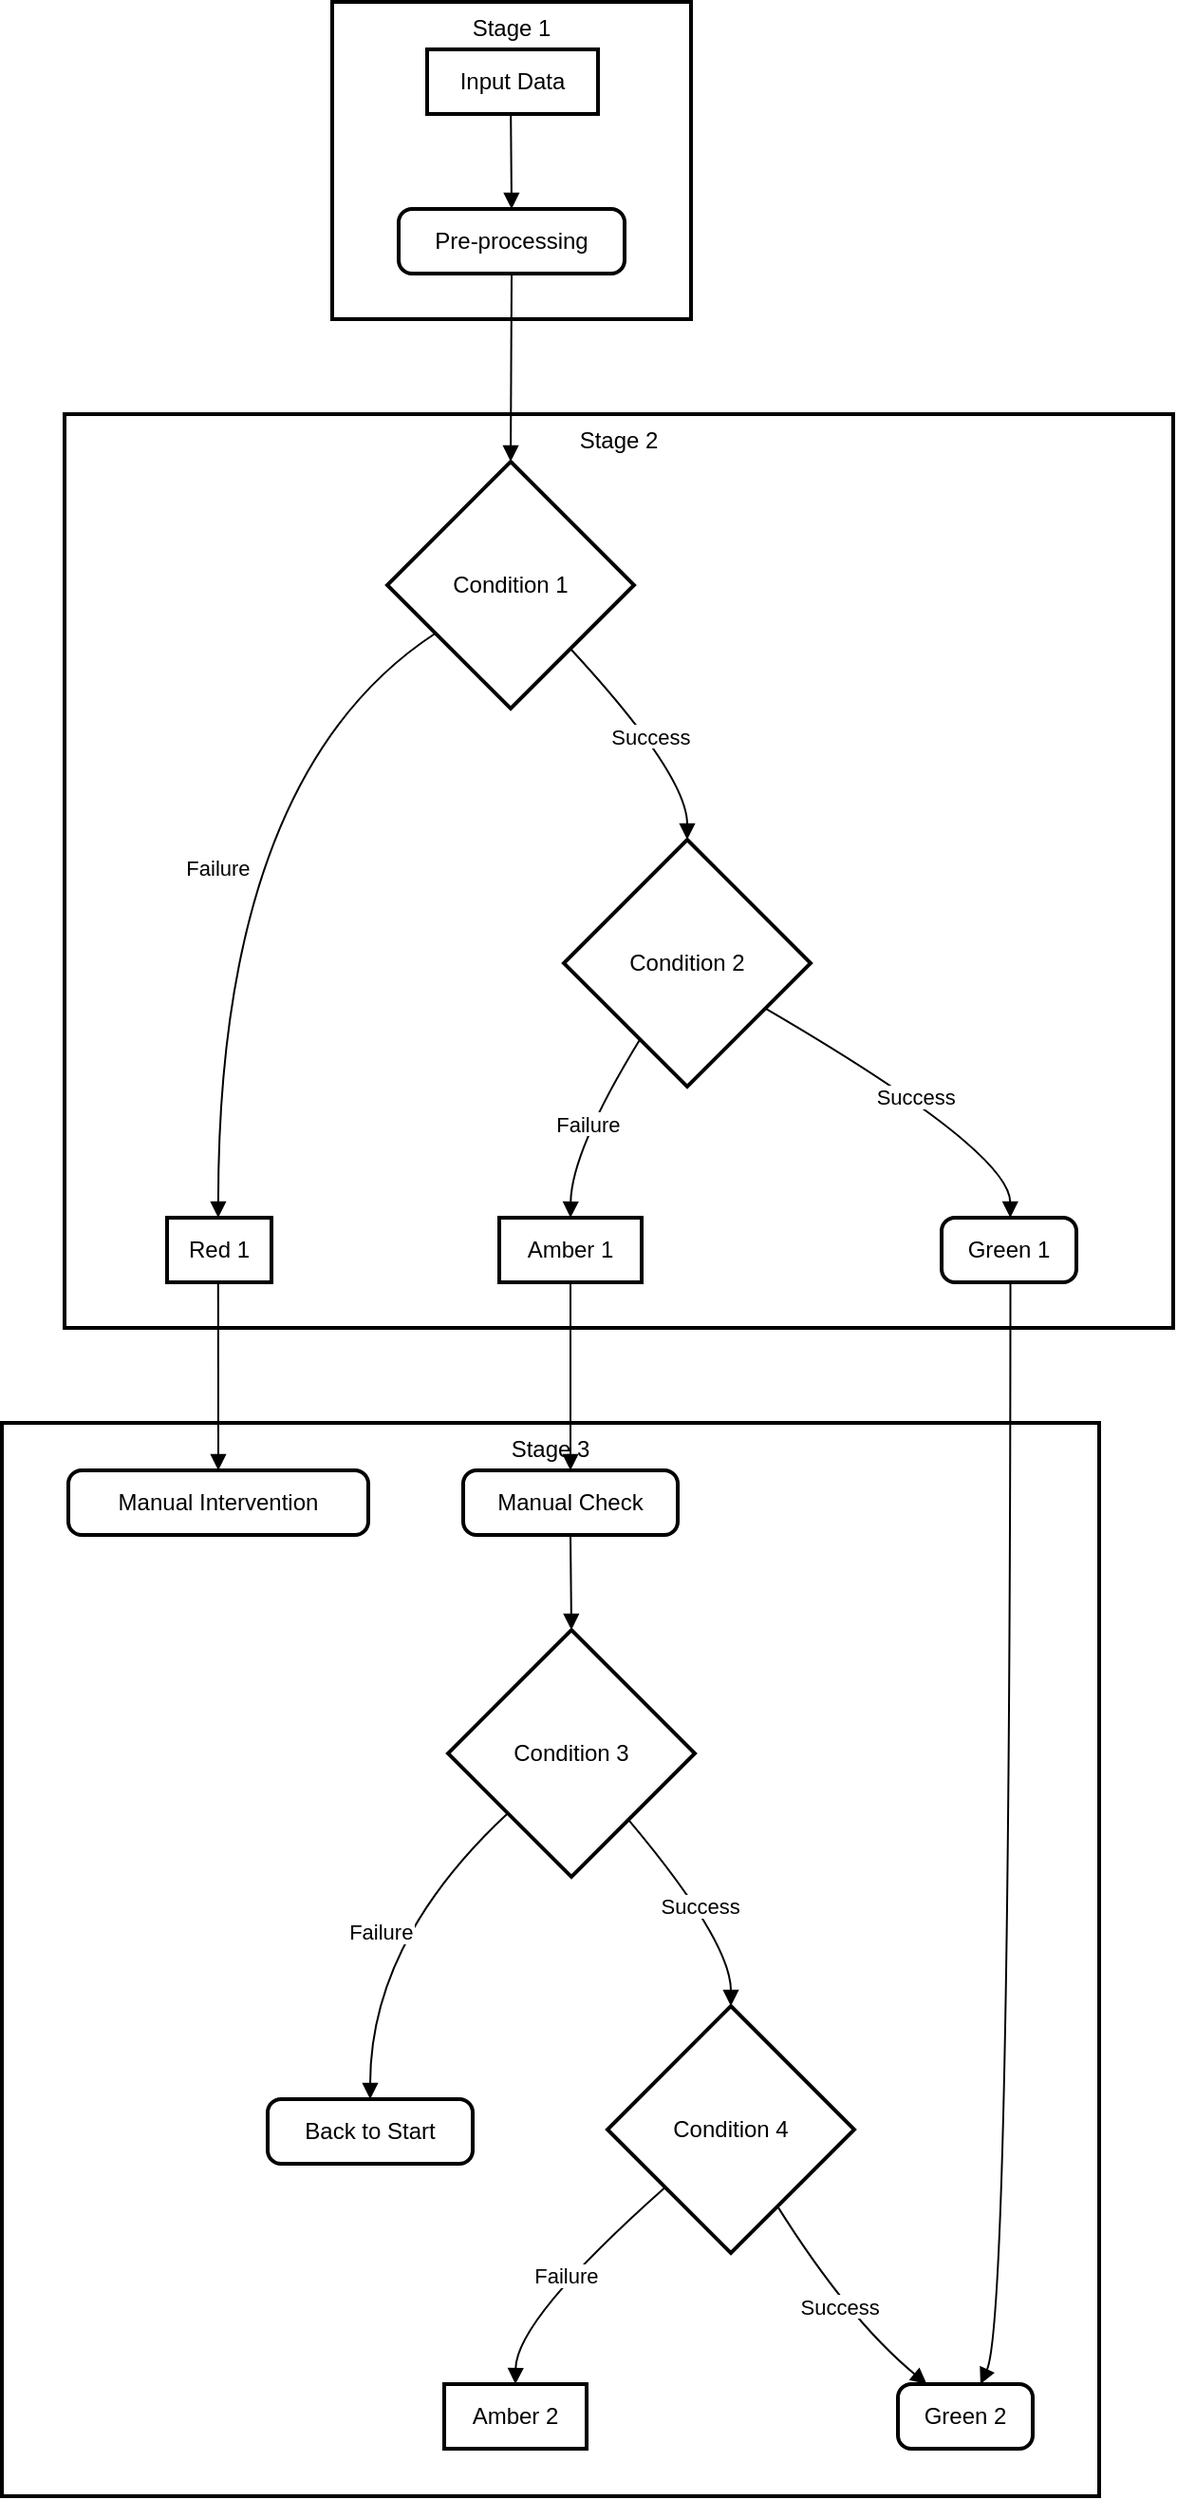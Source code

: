 <mxfile version="24.7.1" type="github">
  <diagram name="Page-1" id="SZSQWxCE52-ExaFFHALz">
    <mxGraphModel>
      <root>
        <mxCell id="0" />
        <mxCell id="1" parent="0" />
        <mxCell id="2" value="Stage 3" style="whiteSpace=wrap;strokeWidth=2;verticalAlign=top;" vertex="1" parent="1">
          <mxGeometry y="748" width="578" height="565" as="geometry" />
        </mxCell>
        <mxCell id="3" value="Manual Intervention" style="rounded=1;absoluteArcSize=1;arcSize=14;whiteSpace=wrap;strokeWidth=2;" vertex="1" parent="1">
          <mxGeometry x="35" y="773" width="158" height="34" as="geometry" />
        </mxCell>
        <mxCell id="4" value="Manual Check" style="rounded=1;absoluteArcSize=1;arcSize=14;whiteSpace=wrap;strokeWidth=2;" vertex="1" parent="1">
          <mxGeometry x="243" y="773" width="113" height="34" as="geometry" />
        </mxCell>
        <mxCell id="5" value="Condition 3" style="rhombus;strokeWidth=2;whiteSpace=wrap;" vertex="1" parent="1">
          <mxGeometry x="235" y="857" width="130" height="130" as="geometry" />
        </mxCell>
        <mxCell id="6" value="Back to Start" style="rounded=1;absoluteArcSize=1;arcSize=14;whiteSpace=wrap;strokeWidth=2;" vertex="1" parent="1">
          <mxGeometry x="140" y="1104" width="108" height="34" as="geometry" />
        </mxCell>
        <mxCell id="7" value="Condition 4" style="rhombus;strokeWidth=2;whiteSpace=wrap;" vertex="1" parent="1">
          <mxGeometry x="319" y="1055" width="130" height="130" as="geometry" />
        </mxCell>
        <mxCell id="8" value="Amber 2" style="whiteSpace=wrap;strokeWidth=2;" vertex="1" parent="1">
          <mxGeometry x="233" y="1254" width="75" height="34" as="geometry" />
        </mxCell>
        <mxCell id="9" value="Green 2" style="rounded=1;absoluteArcSize=1;arcSize=14;whiteSpace=wrap;strokeWidth=2;" vertex="1" parent="1">
          <mxGeometry x="472" y="1254" width="71" height="34" as="geometry" />
        </mxCell>
        <mxCell id="10" value="Stage 2" style="whiteSpace=wrap;strokeWidth=2;verticalAlign=top;" vertex="1" parent="1">
          <mxGeometry x="33" y="217" width="584" height="481" as="geometry" />
        </mxCell>
        <mxCell id="11" value="Condition 1" style="rhombus;strokeWidth=2;whiteSpace=wrap;" vertex="1" parent="1">
          <mxGeometry x="203" y="242" width="130" height="130" as="geometry" />
        </mxCell>
        <mxCell id="12" value="Red 1" style="whiteSpace=wrap;strokeWidth=2;" vertex="1" parent="1">
          <mxGeometry x="87" y="640" width="55" height="34" as="geometry" />
        </mxCell>
        <mxCell id="13" value="Condition 2" style="rhombus;strokeWidth=2;whiteSpace=wrap;" vertex="1" parent="1">
          <mxGeometry x="296" y="441" width="130" height="130" as="geometry" />
        </mxCell>
        <mxCell id="14" value="Amber 1" style="whiteSpace=wrap;strokeWidth=2;" vertex="1" parent="1">
          <mxGeometry x="262" y="640" width="75" height="34" as="geometry" />
        </mxCell>
        <mxCell id="15" value="Green 1" style="rounded=1;absoluteArcSize=1;arcSize=14;whiteSpace=wrap;strokeWidth=2;" vertex="1" parent="1">
          <mxGeometry x="495" y="640" width="71" height="34" as="geometry" />
        </mxCell>
        <mxCell id="16" value="Stage 1" style="whiteSpace=wrap;strokeWidth=2;verticalAlign=top;" vertex="1" parent="1">
          <mxGeometry x="174" width="189" height="167" as="geometry" />
        </mxCell>
        <mxCell id="17" value="Pre-processing" style="rounded=1;absoluteArcSize=1;arcSize=14;whiteSpace=wrap;strokeWidth=2;" vertex="1" parent="1">
          <mxGeometry x="209" y="109" width="119" height="34" as="geometry" />
        </mxCell>
        <mxCell id="18" value="Input Data" style="whiteSpace=wrap;strokeWidth=2;" vertex="1" parent="1">
          <mxGeometry x="224" y="25" width="90" height="34" as="geometry" />
        </mxCell>
        <mxCell id="19" value="" style="curved=1;startArrow=none;endArrow=block;exitX=0.49;exitY=0.99;entryX=0.5;entryY=-0.01;" edge="1" parent="1" source="18" target="17">
          <mxGeometry relative="1" as="geometry">
            <Array as="points" />
          </mxGeometry>
        </mxCell>
        <mxCell id="20" value="" style="curved=1;startArrow=none;endArrow=block;exitX=0.5;exitY=0.97;entryX=0.5;entryY=0;" edge="1" parent="1" source="17" target="11">
          <mxGeometry relative="1" as="geometry">
            <Array as="points" />
          </mxGeometry>
        </mxCell>
        <mxCell id="21" value="Failure" style="curved=1;startArrow=none;endArrow=block;exitX=0;exitY=0.82;entryX=0.49;entryY=-0.01;" edge="1" parent="1" source="11" target="12">
          <mxGeometry relative="1" as="geometry">
            <Array as="points">
              <mxPoint x="114" y="407" />
            </Array>
          </mxGeometry>
        </mxCell>
        <mxCell id="22" value="Success" style="curved=1;startArrow=none;endArrow=block;exitX=0.97;exitY=1;entryX=0.5;entryY=0;" edge="1" parent="1" source="11" target="13">
          <mxGeometry relative="1" as="geometry">
            <Array as="points">
              <mxPoint x="361" y="407" />
            </Array>
          </mxGeometry>
        </mxCell>
        <mxCell id="23" value="Failure" style="curved=1;startArrow=none;endArrow=block;exitX=0.19;exitY=1;entryX=0.5;entryY=-0.01;" edge="1" parent="1" source="13" target="14">
          <mxGeometry relative="1" as="geometry">
            <Array as="points">
              <mxPoint x="300" y="605" />
            </Array>
          </mxGeometry>
        </mxCell>
        <mxCell id="24" value="Success" style="curved=1;startArrow=none;endArrow=block;exitX=1;exitY=0.79;entryX=0.51;entryY=-0.01;" edge="1" parent="1" source="13" target="15">
          <mxGeometry relative="1" as="geometry">
            <Array as="points">
              <mxPoint x="531" y="605" />
            </Array>
          </mxGeometry>
        </mxCell>
        <mxCell id="25" value="" style="curved=1;startArrow=none;endArrow=block;exitX=0.49;exitY=0.97;entryX=0.5;entryY=0;" edge="1" parent="1" source="12" target="3">
          <mxGeometry relative="1" as="geometry">
            <Array as="points" />
          </mxGeometry>
        </mxCell>
        <mxCell id="26" value="" style="curved=1;startArrow=none;endArrow=block;exitX=0.5;exitY=0.97;entryX=0.5;entryY=0;" edge="1" parent="1" source="14" target="4">
          <mxGeometry relative="1" as="geometry">
            <Array as="points" />
          </mxGeometry>
        </mxCell>
        <mxCell id="27" value="" style="curved=1;startArrow=none;endArrow=block;exitX=0.5;exitY=0.99;entryX=0.5;entryY=0;" edge="1" parent="1" source="4" target="5">
          <mxGeometry relative="1" as="geometry">
            <Array as="points" />
          </mxGeometry>
        </mxCell>
        <mxCell id="28" value="Failure" style="curved=1;startArrow=none;endArrow=block;exitX=0;exitY=0.97;entryX=0.5;entryY=0;" edge="1" parent="1" source="5" target="6">
          <mxGeometry relative="1" as="geometry">
            <Array as="points">
              <mxPoint x="194" y="1021" />
            </Array>
          </mxGeometry>
        </mxCell>
        <mxCell id="29" value="Success" style="curved=1;startArrow=none;endArrow=block;exitX=0.93;exitY=1;entryX=0.5;entryY=0;" edge="1" parent="1" source="5" target="7">
          <mxGeometry relative="1" as="geometry">
            <Array as="points">
              <mxPoint x="384" y="1021" />
            </Array>
          </mxGeometry>
        </mxCell>
        <mxCell id="30" value="Failure" style="curved=1;startArrow=none;endArrow=block;exitX=0;exitY=0.94;entryX=0.5;entryY=0.01;" edge="1" parent="1" source="7" target="8">
          <mxGeometry relative="1" as="geometry">
            <Array as="points">
              <mxPoint x="271" y="1220" />
            </Array>
          </mxGeometry>
        </mxCell>
        <mxCell id="31" value="Success" style="curved=1;startArrow=none;endArrow=block;exitX=0.81;exitY=1.01;entryX=0.22;entryY=0.01;" edge="1" parent="1" source="7" target="9">
          <mxGeometry relative="1" as="geometry">
            <Array as="points">
              <mxPoint x="446" y="1220" />
            </Array>
          </mxGeometry>
        </mxCell>
        <mxCell id="32" value="" style="curved=1;startArrow=none;endArrow=block;exitX=0.51;exitY=0.97;entryX=0.61;entryY=0.01;" edge="1" parent="1" source="15" target="9">
          <mxGeometry relative="1" as="geometry">
            <Array as="points">
              <mxPoint x="531" y="1220" />
            </Array>
          </mxGeometry>
        </mxCell>
      </root>
    </mxGraphModel>
  </diagram>
</mxfile>
